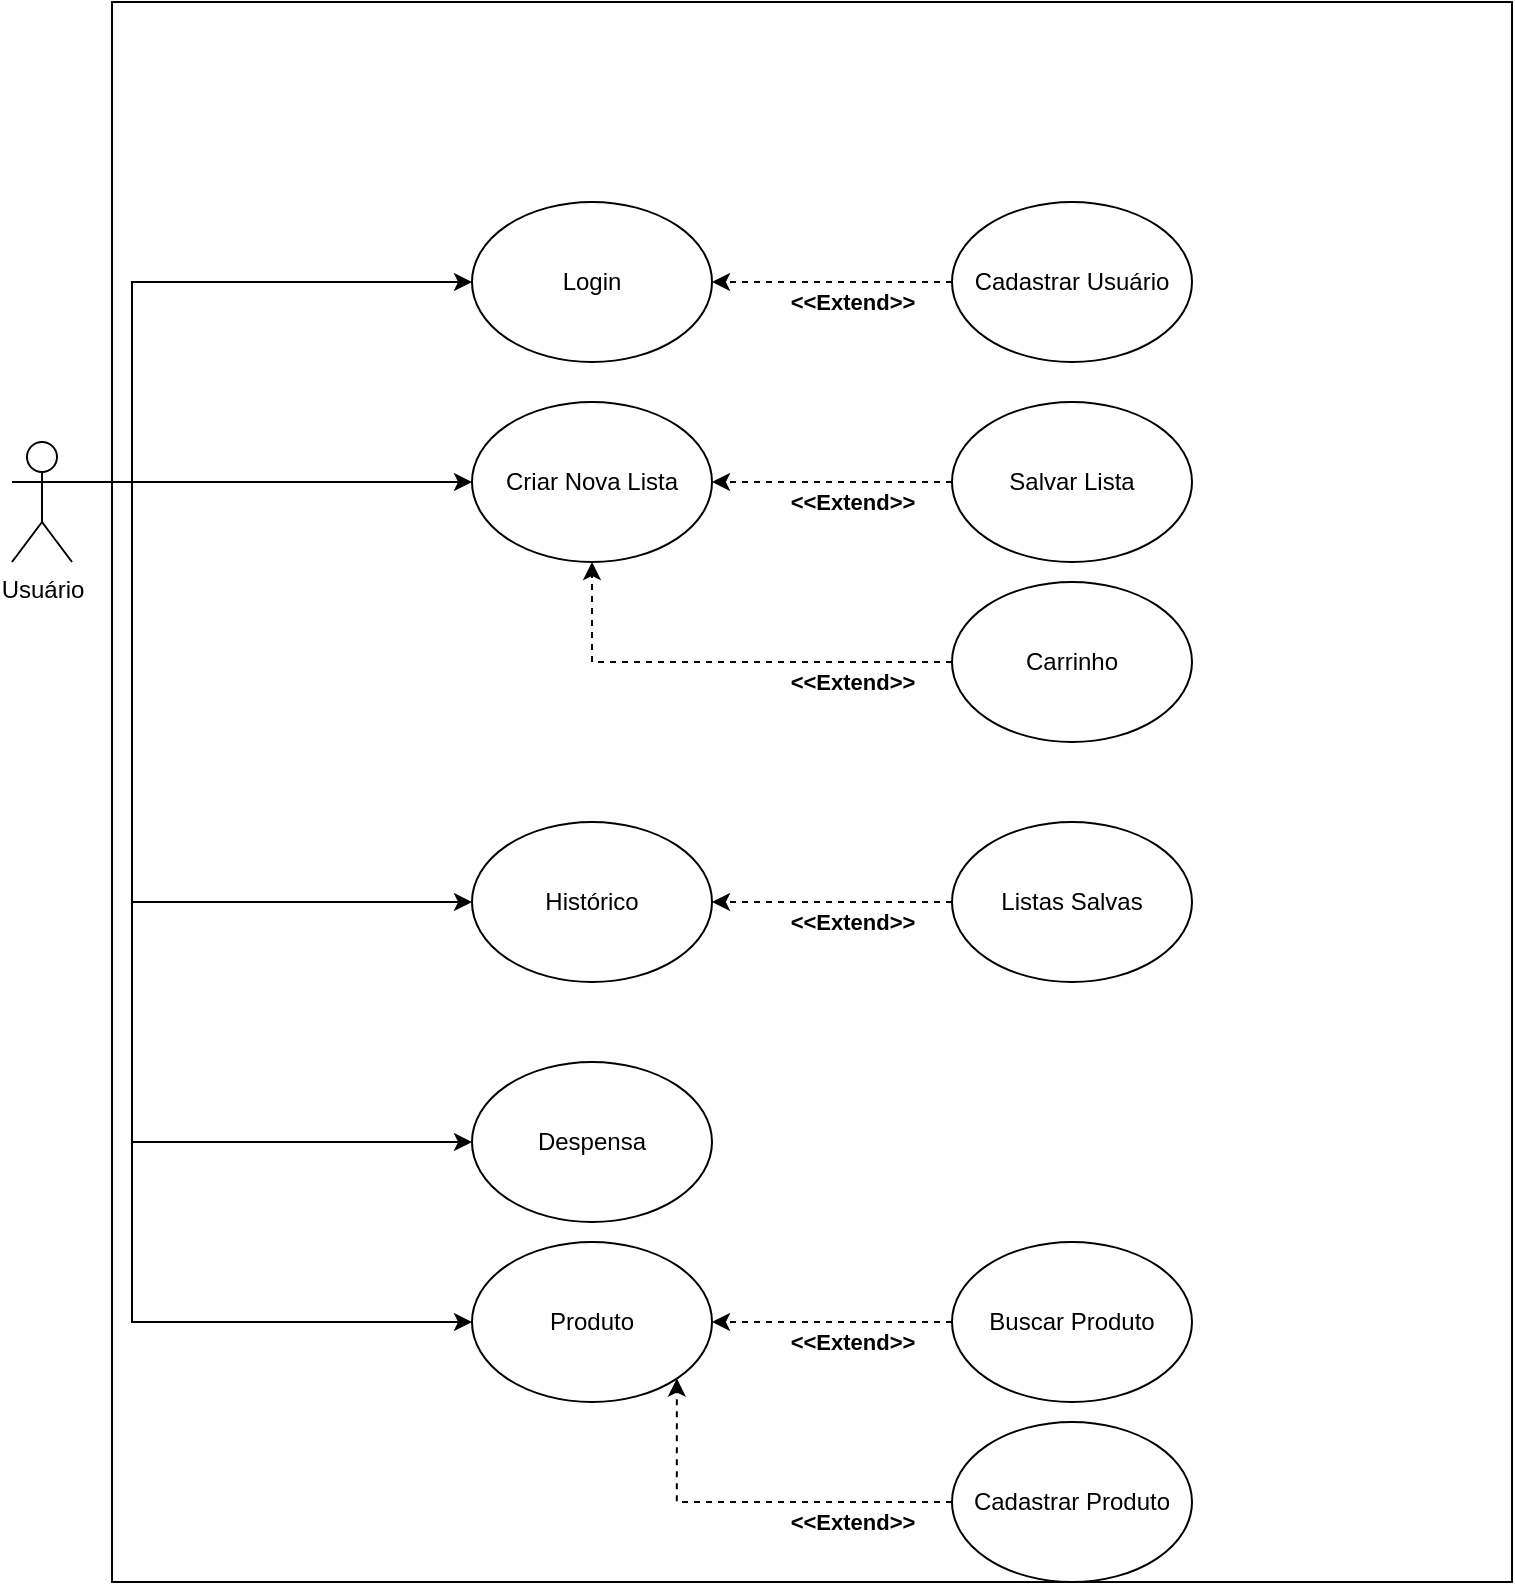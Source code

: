 <mxfile version="20.3.3" type="google"><diagram id="UOMuFfg9ABFu31xX43k0" name="Page-1"><mxGraphModel grid="1" page="0" gridSize="10" guides="1" tooltips="1" connect="1" arrows="1" fold="1" pageScale="1" pageWidth="827" pageHeight="1169" math="0" shadow="0"><root><mxCell id="0"/><mxCell id="1" parent="0"/><mxCell id="Xv2ispbuqbpo64nmfAvV-1" value="" style="rounded=0;whiteSpace=wrap;html=1;" vertex="1" parent="1"><mxGeometry x="190" y="-60" width="700" height="790" as="geometry"/></mxCell><mxCell id="hkTBqkWlHY4CzJppokbH-13" style="edgeStyle=orthogonalEdgeStyle;rounded=0;orthogonalLoop=1;jettySize=auto;html=1;" edge="1" parent="1" source="hkTBqkWlHY4CzJppokbH-1" target="hkTBqkWlHY4CzJppokbH-3"><mxGeometry relative="1" as="geometry"><Array as="points"><mxPoint x="200" y="180"/><mxPoint x="200" y="80"/></Array></mxGeometry></mxCell><mxCell id="hkTBqkWlHY4CzJppokbH-14" style="edgeStyle=orthogonalEdgeStyle;rounded=0;orthogonalLoop=1;jettySize=auto;html=1;" edge="1" parent="1" target="hkTBqkWlHY4CzJppokbH-5"><mxGeometry relative="1" as="geometry"><mxPoint x="200" y="190" as="sourcePoint"/><Array as="points"><mxPoint x="200" y="180"/></Array></mxGeometry></mxCell><mxCell id="hkTBqkWlHY4CzJppokbH-16" style="edgeStyle=orthogonalEdgeStyle;rounded=0;orthogonalLoop=1;jettySize=auto;html=1;" edge="1" parent="1" target="hkTBqkWlHY4CzJppokbH-8"><mxGeometry relative="1" as="geometry"><Array as="points"><mxPoint x="200" y="390"/></Array><mxPoint x="180" y="180" as="sourcePoint"/></mxGeometry></mxCell><mxCell id="hkTBqkWlHY4CzJppokbH-17" style="edgeStyle=orthogonalEdgeStyle;rounded=0;orthogonalLoop=1;jettySize=auto;html=1;" edge="1" parent="1" source="hkTBqkWlHY4CzJppokbH-1" target="hkTBqkWlHY4CzJppokbH-9"><mxGeometry relative="1" as="geometry"><Array as="points"><mxPoint x="200" y="180"/><mxPoint x="200" y="510"/></Array></mxGeometry></mxCell><mxCell id="hkTBqkWlHY4CzJppokbH-18" style="edgeStyle=orthogonalEdgeStyle;rounded=0;orthogonalLoop=1;jettySize=auto;html=1;" edge="1" parent="1" source="hkTBqkWlHY4CzJppokbH-1" target="hkTBqkWlHY4CzJppokbH-10"><mxGeometry relative="1" as="geometry"><Array as="points"><mxPoint x="200" y="180"/><mxPoint x="200" y="600"/></Array></mxGeometry></mxCell><mxCell id="hkTBqkWlHY4CzJppokbH-1" value="Usuário" style="shape=umlActor;verticalLabelPosition=bottom;verticalAlign=top;html=1;outlineConnect=0;" vertex="1" parent="1"><mxGeometry x="140" y="160" width="30" height="60" as="geometry"/></mxCell><mxCell id="hkTBqkWlHY4CzJppokbH-3" value="Login" style="ellipse;whiteSpace=wrap;html=1;" vertex="1" parent="1"><mxGeometry x="370" y="40" width="120" height="80" as="geometry"/></mxCell><mxCell id="hkTBqkWlHY4CzJppokbH-11" style="edgeStyle=orthogonalEdgeStyle;rounded=0;orthogonalLoop=1;jettySize=auto;html=1;dashed=1;" edge="1" parent="1" source="hkTBqkWlHY4CzJppokbH-4" target="hkTBqkWlHY4CzJppokbH-3"><mxGeometry relative="1" as="geometry"/></mxCell><mxCell id="hkTBqkWlHY4CzJppokbH-12" value="&amp;lt;&amp;lt;Extend&amp;gt;&amp;gt;" style="edgeLabel;html=1;align=center;verticalAlign=middle;resizable=0;points=[];fontStyle=1" connectable="0" vertex="1" parent="hkTBqkWlHY4CzJppokbH-11"><mxGeometry x="0.263" y="1" relative="1" as="geometry"><mxPoint x="26" y="9" as="offset"/></mxGeometry></mxCell><mxCell id="hkTBqkWlHY4CzJppokbH-4" value="&lt;span&gt;Cadastrar Usuário&lt;/span&gt;" style="ellipse;whiteSpace=wrap;html=1;" vertex="1" parent="1"><mxGeometry x="610" y="40" width="120" height="80" as="geometry"/></mxCell><mxCell id="hkTBqkWlHY4CzJppokbH-5" value="Criar Nova Lista" style="ellipse;whiteSpace=wrap;html=1;" vertex="1" parent="1"><mxGeometry x="370" y="140" width="120" height="80" as="geometry"/></mxCell><mxCell id="Ph34RbGAzAOGGsyw8zsE-8" style="edgeStyle=orthogonalEdgeStyle;rounded=0;orthogonalLoop=1;jettySize=auto;html=1;dashed=1;" edge="1" parent="1" source="hkTBqkWlHY4CzJppokbH-6" target="hkTBqkWlHY4CzJppokbH-5"><mxGeometry relative="1" as="geometry"/></mxCell><mxCell id="Ph34RbGAzAOGGsyw8zsE-9" value="&amp;lt;&amp;lt;Extend&amp;gt;&amp;gt;" style="edgeLabel;html=1;align=center;verticalAlign=middle;resizable=0;points=[];fontStyle=1" connectable="0" vertex="1" parent="Ph34RbGAzAOGGsyw8zsE-8"><mxGeometry x="-0.586" relative="1" as="geometry"><mxPoint x="-25" y="10" as="offset"/></mxGeometry></mxCell><mxCell id="hkTBqkWlHY4CzJppokbH-6" value="Salvar Lista" style="ellipse;whiteSpace=wrap;html=1;" vertex="1" parent="1"><mxGeometry x="610" y="140" width="120" height="80" as="geometry"/></mxCell><mxCell id="hkTBqkWlHY4CzJppokbH-8" value="Histórico" style="ellipse;whiteSpace=wrap;html=1;" vertex="1" parent="1"><mxGeometry x="370" y="350" width="120" height="80" as="geometry"/></mxCell><mxCell id="hkTBqkWlHY4CzJppokbH-9" value="Despensa&lt;span style=&quot;color: rgba(0 , 0 , 0 , 0) ; font-family: monospace ; font-size: 0px&quot;&gt;%3CmxGraphModel%3E%3Croot%3E%3CmxCell%20id%3D%220%22%2F%3E%3CmxCell%20id%3D%221%22%20parent%3D%220%22%2F%3E%3CmxCell%20id%3D%222%22%20value%3D%22Salvar%20Lista%22%20style%3D%22ellipse%3BwhiteSpace%3Dwrap%3Bhtml%3D1%3B%22%20vertex%3D%221%22%20parent%3D%221%22%3E%3CmxGeometry%20x%3D%22354%22%20y%3D%22230%22%20width%3D%22120%22%20height%3D%2280%22%20as%3D%22geometry%22%2F%3E%3C%2FmxCell%3E%3C%2Froot%3E%3C%2FmxGraphModel%3E&lt;/span&gt;" style="ellipse;whiteSpace=wrap;html=1;" vertex="1" parent="1"><mxGeometry x="370" y="470" width="120" height="80" as="geometry"/></mxCell><mxCell id="hkTBqkWlHY4CzJppokbH-10" value="Produto" style="ellipse;whiteSpace=wrap;html=1;" vertex="1" parent="1"><mxGeometry x="370" y="560" width="120" height="80" as="geometry"/></mxCell><mxCell id="hkTBqkWlHY4CzJppokbH-22" style="edgeStyle=orthogonalEdgeStyle;rounded=0;orthogonalLoop=1;jettySize=auto;html=1;dashed=1;" edge="1" parent="1" source="hkTBqkWlHY4CzJppokbH-19" target="hkTBqkWlHY4CzJppokbH-5"><mxGeometry relative="1" as="geometry"/></mxCell><mxCell id="hkTBqkWlHY4CzJppokbH-23" value="&amp;lt;&amp;lt;Extend&amp;gt;&amp;gt;" style="edgeLabel;html=1;align=center;verticalAlign=middle;resizable=0;points=[];fontStyle=1" connectable="0" vertex="1" parent="hkTBqkWlHY4CzJppokbH-22"><mxGeometry x="-0.6" y="1" relative="1" as="geometry"><mxPoint x="-4" y="9" as="offset"/></mxGeometry></mxCell><mxCell id="hkTBqkWlHY4CzJppokbH-19" value="Carrinho" style="ellipse;whiteSpace=wrap;html=1;" vertex="1" parent="1"><mxGeometry x="610" y="230" width="120" height="80" as="geometry"/></mxCell><mxCell id="jtPgcR5ThvF2bZLoc5DS-3" style="edgeStyle=orthogonalEdgeStyle;rounded=0;orthogonalLoop=1;jettySize=auto;html=1;dashed=1;" edge="1" parent="1" source="jtPgcR5ThvF2bZLoc5DS-1" target="hkTBqkWlHY4CzJppokbH-10"><mxGeometry relative="1" as="geometry"/></mxCell><mxCell id="jtPgcR5ThvF2bZLoc5DS-6" value="&amp;lt;&amp;lt;Extend&amp;gt;&amp;gt;" style="edgeLabel;html=1;align=center;verticalAlign=middle;resizable=0;points=[];fontStyle=1" connectable="0" vertex="1" parent="jtPgcR5ThvF2bZLoc5DS-3"><mxGeometry x="-0.38" relative="1" as="geometry"><mxPoint x="-13" y="10" as="offset"/></mxGeometry></mxCell><mxCell id="jtPgcR5ThvF2bZLoc5DS-1" value="Buscar Produto" style="ellipse;whiteSpace=wrap;html=1;" vertex="1" parent="1"><mxGeometry x="610" y="560" width="120" height="80" as="geometry"/></mxCell><mxCell id="jtPgcR5ThvF2bZLoc5DS-4" style="edgeStyle=orthogonalEdgeStyle;rounded=0;orthogonalLoop=1;jettySize=auto;html=1;entryX=1;entryY=1;entryDx=0;entryDy=0;dashed=1;" edge="1" parent="1" source="jtPgcR5ThvF2bZLoc5DS-2" target="hkTBqkWlHY4CzJppokbH-10"><mxGeometry relative="1" as="geometry"><Array as="points"><mxPoint x="472" y="690"/></Array></mxGeometry></mxCell><mxCell id="jtPgcR5ThvF2bZLoc5DS-5" value="&amp;lt;&amp;lt;Extend&amp;gt;&amp;gt;" style="edgeLabel;html=1;align=center;verticalAlign=middle;resizable=0;points=[];fontStyle=1" connectable="0" vertex="1" parent="jtPgcR5ThvF2bZLoc5DS-4"><mxGeometry x="-0.426" y="1" relative="1" as="geometry"><mxPoint x="7" y="9" as="offset"/></mxGeometry></mxCell><mxCell id="jtPgcR5ThvF2bZLoc5DS-2" value="Cadastrar Produto" style="ellipse;whiteSpace=wrap;html=1;" vertex="1" parent="1"><mxGeometry x="610" y="650" width="120" height="80" as="geometry"/></mxCell><mxCell id="jtPgcR5ThvF2bZLoc5DS-9" style="edgeStyle=orthogonalEdgeStyle;rounded=0;orthogonalLoop=1;jettySize=auto;html=1;dashed=1;" edge="1" parent="1" source="jtPgcR5ThvF2bZLoc5DS-7" target="hkTBqkWlHY4CzJppokbH-8"><mxGeometry relative="1" as="geometry"/></mxCell><mxCell id="jtPgcR5ThvF2bZLoc5DS-11" value="&amp;lt;&amp;lt;Extend&amp;gt;&amp;gt;" style="edgeLabel;html=1;align=center;verticalAlign=middle;resizable=0;points=[];fontStyle=1" connectable="0" vertex="1" parent="jtPgcR5ThvF2bZLoc5DS-9"><mxGeometry x="0.308" y="-1" relative="1" as="geometry"><mxPoint x="28" y="11" as="offset"/></mxGeometry></mxCell><mxCell id="jtPgcR5ThvF2bZLoc5DS-7" value="Listas Salvas" style="ellipse;whiteSpace=wrap;html=1;" vertex="1" parent="1"><mxGeometry x="610" y="350" width="120" height="80" as="geometry"/></mxCell></root></mxGraphModel></diagram></mxfile>